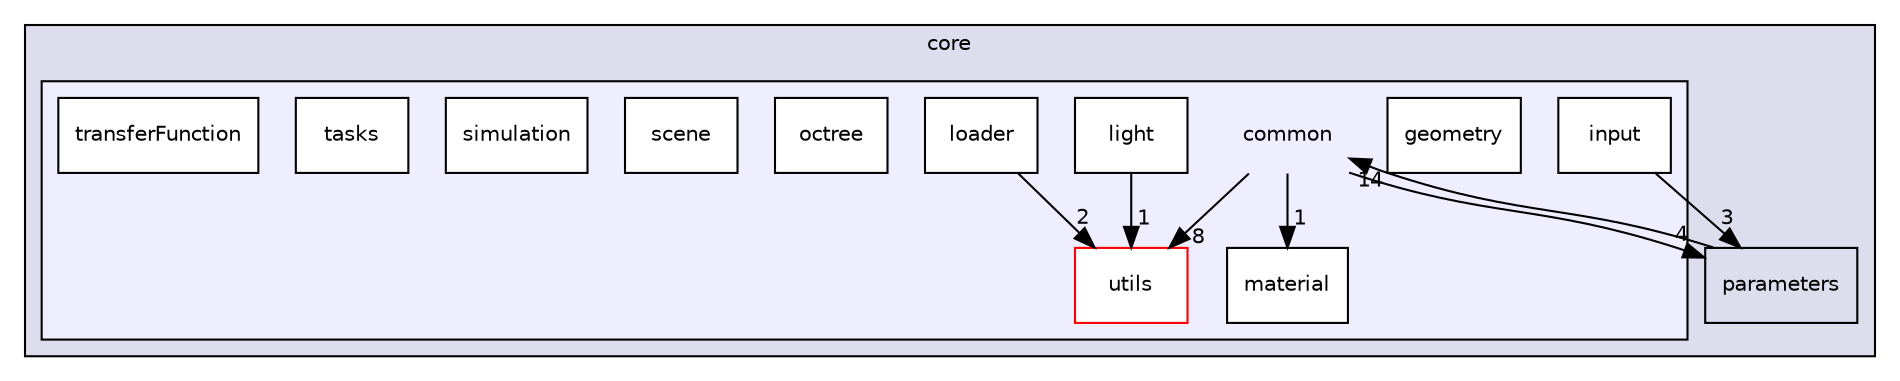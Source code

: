 digraph "platform/core/common" {
  compound=true
  node [ fontsize="10", fontname="Helvetica"];
  edge [ labelfontsize="10", labelfontname="Helvetica"];
  subgraph clusterdir_3066efc1f4040d52e90bf8a29ab3f16b {
    graph [ bgcolor="#ddddee", pencolor="black", label="core" fontname="Helvetica", fontsize="10", URL="dir_3066efc1f4040d52e90bf8a29ab3f16b.html"]
  dir_3d2cc925cecf2c51f0ec23dafde02774 [shape=box label="parameters" URL="dir_3d2cc925cecf2c51f0ec23dafde02774.html"];
  subgraph clusterdir_ff47398fa61110350cc6863e3680f308 {
    graph [ bgcolor="#eeeeff", pencolor="black", label="" URL="dir_ff47398fa61110350cc6863e3680f308.html"];
    dir_ff47398fa61110350cc6863e3680f308 [shape=plaintext label="common"];
  dir_2d3f29c6ad8d4bd46edf589c5b3065be [shape=box label="geometry" fillcolor="white" style="filled" URL="dir_2d3f29c6ad8d4bd46edf589c5b3065be.html"];
  dir_35a27bb9a442309fc16a384ec34e1d55 [shape=box label="input" fillcolor="white" style="filled" URL="dir_35a27bb9a442309fc16a384ec34e1d55.html"];
  dir_0a7e7e82095c5b6feabf67ca94b32550 [shape=box label="light" fillcolor="white" style="filled" URL="dir_0a7e7e82095c5b6feabf67ca94b32550.html"];
  dir_52d08e193d31e1f28fae5fcd94af6b7b [shape=box label="loader" fillcolor="white" style="filled" URL="dir_52d08e193d31e1f28fae5fcd94af6b7b.html"];
  dir_1190fc369e8242d34e038aa8ca16fb05 [shape=box label="material" fillcolor="white" style="filled" URL="dir_1190fc369e8242d34e038aa8ca16fb05.html"];
  dir_9ba4f02b253c53bbf2af14479dbf4c3b [shape=box label="octree" fillcolor="white" style="filled" URL="dir_9ba4f02b253c53bbf2af14479dbf4c3b.html"];
  dir_e495587e10dfada59ad7758a2f7f97be [shape=box label="scene" fillcolor="white" style="filled" URL="dir_e495587e10dfada59ad7758a2f7f97be.html"];
  dir_34bff3aebfc362b0f098887b411c86db [shape=box label="simulation" fillcolor="white" style="filled" URL="dir_34bff3aebfc362b0f098887b411c86db.html"];
  dir_5e414430e078690a43896105d656207e [shape=box label="tasks" fillcolor="white" style="filled" URL="dir_5e414430e078690a43896105d656207e.html"];
  dir_2ac03037233bf6a25650d662a653f0ac [shape=box label="transferFunction" fillcolor="white" style="filled" URL="dir_2ac03037233bf6a25650d662a653f0ac.html"];
  dir_24d2b09f55784c9734650670d10681eb [shape=box label="utils" fillcolor="white" style="filled" color="red" URL="dir_24d2b09f55784c9734650670d10681eb.html"];
  }
  }
  dir_0a7e7e82095c5b6feabf67ca94b32550->dir_24d2b09f55784c9734650670d10681eb [headlabel="1", labeldistance=1.5 headhref="dir_000087_000099.html"];
  dir_35a27bb9a442309fc16a384ec34e1d55->dir_3d2cc925cecf2c51f0ec23dafde02774 [headlabel="3", labeldistance=1.5 headhref="dir_000086_000072.html"];
  dir_52d08e193d31e1f28fae5fcd94af6b7b->dir_24d2b09f55784c9734650670d10681eb [headlabel="2", labeldistance=1.5 headhref="dir_000088_000099.html"];
  dir_ff47398fa61110350cc6863e3680f308->dir_1190fc369e8242d34e038aa8ca16fb05 [headlabel="1", labeldistance=1.5 headhref="dir_000068_000093.html"];
  dir_ff47398fa61110350cc6863e3680f308->dir_24d2b09f55784c9734650670d10681eb [headlabel="8", labeldistance=1.5 headhref="dir_000068_000099.html"];
  dir_ff47398fa61110350cc6863e3680f308->dir_3d2cc925cecf2c51f0ec23dafde02774 [headlabel="4", labeldistance=1.5 headhref="dir_000068_000072.html"];
  dir_3d2cc925cecf2c51f0ec23dafde02774->dir_ff47398fa61110350cc6863e3680f308 [headlabel="14", labeldistance=1.5 headhref="dir_000072_000068.html"];
}
